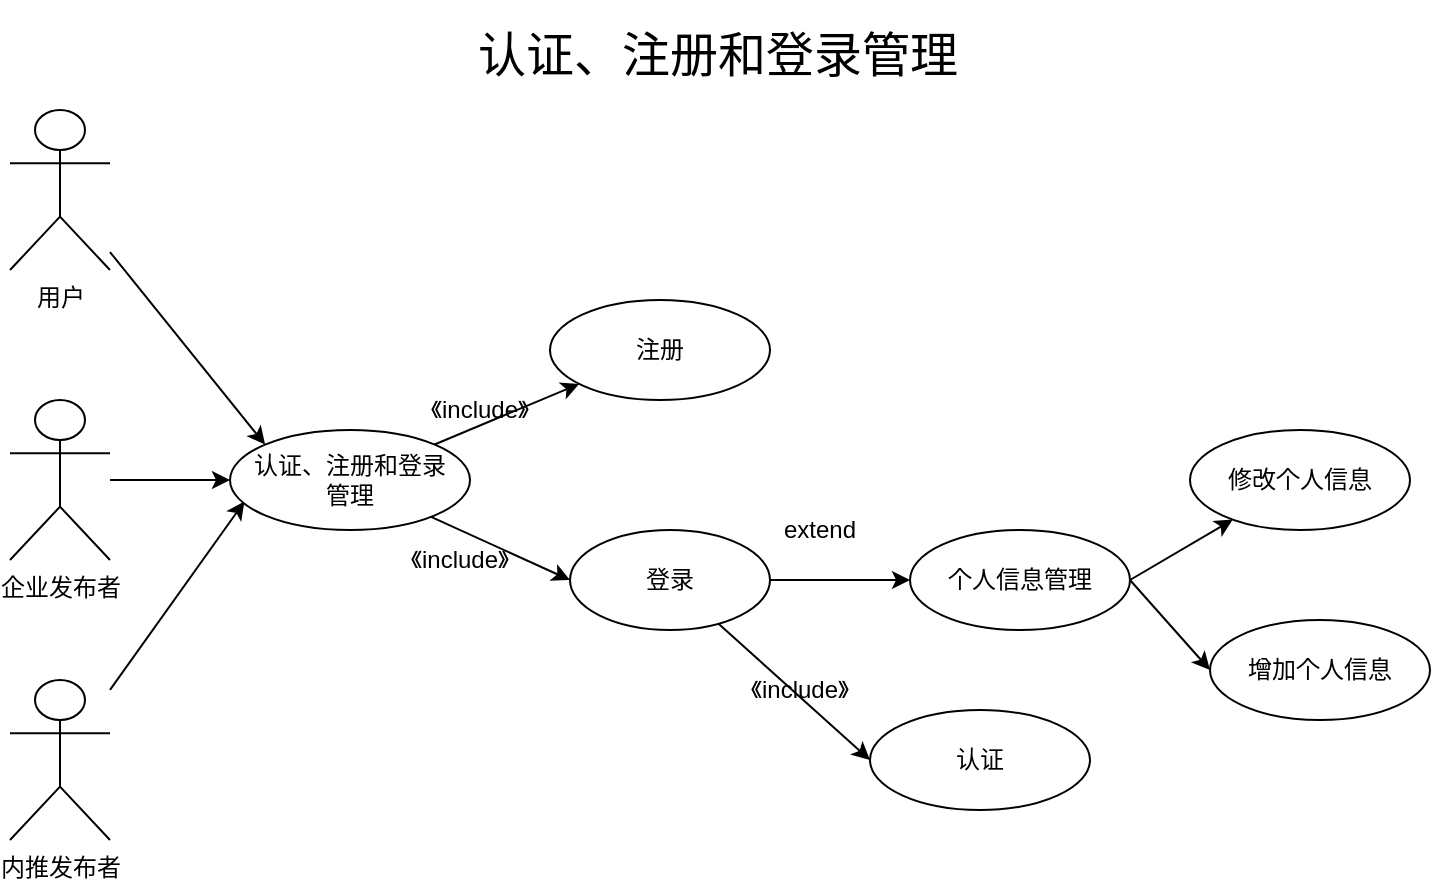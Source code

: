 <mxfile version="14.5.8" type="github">
  <diagram id="pRIWyYGLD-sRlAwK4k3y" name="第 1 页">
    <mxGraphModel dx="1278" dy="548" grid="1" gridSize="10" guides="1" tooltips="1" connect="1" arrows="1" fold="1" page="1" pageScale="1" pageWidth="827" pageHeight="1169" math="0" shadow="0">
      <root>
        <mxCell id="0" />
        <mxCell id="1" parent="0" />
        <mxCell id="3B-5U0VQ2ttGNTMbg6fU-1" style="edgeStyle=none;rounded=0;orthogonalLoop=1;jettySize=auto;html=1;entryX=0;entryY=0;entryDx=0;entryDy=0;" edge="1" parent="1" source="3B-5U0VQ2ttGNTMbg6fU-2" target="3B-5U0VQ2ttGNTMbg6fU-7">
          <mxGeometry relative="1" as="geometry" />
        </mxCell>
        <mxCell id="3B-5U0VQ2ttGNTMbg6fU-2" value="用户" style="shape=umlActor;verticalLabelPosition=bottom;verticalAlign=top;html=1;" vertex="1" parent="1">
          <mxGeometry x="60" y="405" width="50" height="80" as="geometry" />
        </mxCell>
        <mxCell id="3B-5U0VQ2ttGNTMbg6fU-3" value="企业发布者" style="shape=umlActor;verticalLabelPosition=bottom;verticalAlign=top;html=1;" vertex="1" parent="1">
          <mxGeometry x="60" y="550" width="50" height="80" as="geometry" />
        </mxCell>
        <mxCell id="3B-5U0VQ2ttGNTMbg6fU-19" style="rounded=0;orthogonalLoop=1;jettySize=auto;html=1;entryX=0.06;entryY=0.716;entryDx=0;entryDy=0;entryPerimeter=0;" edge="1" parent="1" source="3B-5U0VQ2ttGNTMbg6fU-4" target="3B-5U0VQ2ttGNTMbg6fU-7">
          <mxGeometry relative="1" as="geometry" />
        </mxCell>
        <mxCell id="3B-5U0VQ2ttGNTMbg6fU-4" value="内推发布者" style="shape=umlActor;verticalLabelPosition=bottom;verticalAlign=top;html=1;" vertex="1" parent="1">
          <mxGeometry x="60" y="690" width="50" height="80" as="geometry" />
        </mxCell>
        <mxCell id="3B-5U0VQ2ttGNTMbg6fU-14" value="" style="rounded=0;orthogonalLoop=1;jettySize=auto;html=1;" edge="1" parent="1" source="3B-5U0VQ2ttGNTMbg6fU-7" target="3B-5U0VQ2ttGNTMbg6fU-13">
          <mxGeometry relative="1" as="geometry" />
        </mxCell>
        <mxCell id="3B-5U0VQ2ttGNTMbg6fU-25" style="edgeStyle=none;rounded=0;orthogonalLoop=1;jettySize=auto;html=1;entryX=0;entryY=0.5;entryDx=0;entryDy=0;" edge="1" parent="1" source="3B-5U0VQ2ttGNTMbg6fU-7" target="3B-5U0VQ2ttGNTMbg6fU-15">
          <mxGeometry relative="1" as="geometry" />
        </mxCell>
        <mxCell id="3B-5U0VQ2ttGNTMbg6fU-7" value="认证、注册和登录&lt;br&gt;管理" style="ellipse;whiteSpace=wrap;html=1;" vertex="1" parent="1">
          <mxGeometry x="170" y="565" width="120" height="50" as="geometry" />
        </mxCell>
        <mxCell id="3B-5U0VQ2ttGNTMbg6fU-8" style="edgeStyle=none;rounded=0;orthogonalLoop=1;jettySize=auto;html=1;entryX=0;entryY=0.5;entryDx=0;entryDy=0;" edge="1" parent="1" source="3B-5U0VQ2ttGNTMbg6fU-3" target="3B-5U0VQ2ttGNTMbg6fU-7">
          <mxGeometry x="54" y="155" as="geometry" />
        </mxCell>
        <mxCell id="3B-5U0VQ2ttGNTMbg6fU-13" value="注册" style="ellipse;whiteSpace=wrap;html=1;" vertex="1" parent="1">
          <mxGeometry x="330" y="500" width="110" height="50" as="geometry" />
        </mxCell>
        <mxCell id="3B-5U0VQ2ttGNTMbg6fU-18" value="" style="edgeStyle=orthogonalEdgeStyle;rounded=0;orthogonalLoop=1;jettySize=auto;html=1;" edge="1" parent="1" source="3B-5U0VQ2ttGNTMbg6fU-15" target="3B-5U0VQ2ttGNTMbg6fU-17">
          <mxGeometry relative="1" as="geometry" />
        </mxCell>
        <mxCell id="3B-5U0VQ2ttGNTMbg6fU-36" style="edgeStyle=none;rounded=0;orthogonalLoop=1;jettySize=auto;html=1;entryX=0;entryY=0.5;entryDx=0;entryDy=0;" edge="1" parent="1" source="3B-5U0VQ2ttGNTMbg6fU-15" target="3B-5U0VQ2ttGNTMbg6fU-35">
          <mxGeometry relative="1" as="geometry" />
        </mxCell>
        <mxCell id="3B-5U0VQ2ttGNTMbg6fU-15" value="登录" style="ellipse;whiteSpace=wrap;html=1;" vertex="1" parent="1">
          <mxGeometry x="340" y="615" width="100" height="50" as="geometry" />
        </mxCell>
        <mxCell id="3B-5U0VQ2ttGNTMbg6fU-33" style="edgeStyle=none;rounded=0;orthogonalLoop=1;jettySize=auto;html=1;entryX=0;entryY=0.5;entryDx=0;entryDy=0;exitX=1;exitY=0.5;exitDx=0;exitDy=0;" edge="1" parent="1" source="3B-5U0VQ2ttGNTMbg6fU-17" target="3B-5U0VQ2ttGNTMbg6fU-32">
          <mxGeometry relative="1" as="geometry" />
        </mxCell>
        <mxCell id="3B-5U0VQ2ttGNTMbg6fU-17" value="个人信息管理" style="ellipse;whiteSpace=wrap;html=1;" vertex="1" parent="1">
          <mxGeometry x="510" y="615" width="110" height="50" as="geometry" />
        </mxCell>
        <mxCell id="3B-5U0VQ2ttGNTMbg6fU-20" value="《include》" style="text;html=1;strokeColor=none;fillColor=none;align=center;verticalAlign=middle;whiteSpace=wrap;rounded=0;" vertex="1" parent="1">
          <mxGeometry x="250" y="615" width="70" height="30" as="geometry" />
        </mxCell>
        <mxCell id="3B-5U0VQ2ttGNTMbg6fU-21" value="《include》" style="text;html=1;strokeColor=none;fillColor=none;align=center;verticalAlign=middle;whiteSpace=wrap;rounded=0;" vertex="1" parent="1">
          <mxGeometry x="260" y="540" width="70" height="30" as="geometry" />
        </mxCell>
        <mxCell id="3B-5U0VQ2ttGNTMbg6fU-22" value="extend" style="text;html=1;strokeColor=none;fillColor=none;align=center;verticalAlign=middle;whiteSpace=wrap;rounded=0;" vertex="1" parent="1">
          <mxGeometry x="430" y="600" width="70" height="30" as="geometry" />
        </mxCell>
        <mxCell id="3B-5U0VQ2ttGNTMbg6fU-31" value="" style="edgeStyle=none;rounded=0;orthogonalLoop=1;jettySize=auto;html=1;exitX=1;exitY=0.5;exitDx=0;exitDy=0;" edge="1" parent="1" source="3B-5U0VQ2ttGNTMbg6fU-17" target="3B-5U0VQ2ttGNTMbg6fU-30">
          <mxGeometry relative="1" as="geometry">
            <mxPoint x="740.584" y="620.937" as="sourcePoint" />
          </mxGeometry>
        </mxCell>
        <mxCell id="3B-5U0VQ2ttGNTMbg6fU-30" value="修改个人信息" style="ellipse;whiteSpace=wrap;html=1;" vertex="1" parent="1">
          <mxGeometry x="650" y="565" width="110" height="50" as="geometry" />
        </mxCell>
        <mxCell id="3B-5U0VQ2ttGNTMbg6fU-32" value="增加个人信息" style="ellipse;whiteSpace=wrap;html=1;" vertex="1" parent="1">
          <mxGeometry x="660" y="660" width="110" height="50" as="geometry" />
        </mxCell>
        <mxCell id="3B-5U0VQ2ttGNTMbg6fU-34" value="&lt;font style=&quot;font-size: 24px&quot;&gt;认证、注册和登录管理&lt;/font&gt;" style="text;html=1;strokeColor=none;fillColor=none;align=center;verticalAlign=middle;whiteSpace=wrap;rounded=0;" vertex="1" parent="1">
          <mxGeometry x="279" y="350" width="270" height="55" as="geometry" />
        </mxCell>
        <mxCell id="3B-5U0VQ2ttGNTMbg6fU-35" value="认证" style="ellipse;whiteSpace=wrap;html=1;" vertex="1" parent="1">
          <mxGeometry x="490" y="705" width="110" height="50" as="geometry" />
        </mxCell>
        <mxCell id="3B-5U0VQ2ttGNTMbg6fU-37" value="《include》" style="text;html=1;strokeColor=none;fillColor=none;align=center;verticalAlign=middle;whiteSpace=wrap;rounded=0;" vertex="1" parent="1">
          <mxGeometry x="420" y="680" width="70" height="30" as="geometry" />
        </mxCell>
      </root>
    </mxGraphModel>
  </diagram>
</mxfile>
